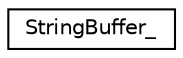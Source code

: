 digraph "Graphical Class Hierarchy"
{
  edge [fontname="Helvetica",fontsize="10",labelfontname="Helvetica",labelfontsize="10"];
  node [fontname="Helvetica",fontsize="10",shape=record];
  rankdir="LR";
  Node1 [label="StringBuffer_",height=0.2,width=0.4,color="black", fillcolor="white", style="filled",URL="$struct_string_buffer__.html",tooltip="The StringBuffer structure stores buffers of strings. "];
}
